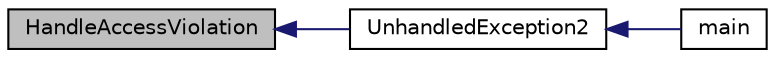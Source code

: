 digraph G
{
  edge [fontname="Helvetica",fontsize="10",labelfontname="Helvetica",labelfontsize="10"];
  node [fontname="Helvetica",fontsize="10",shape=record];
  rankdir="LR";
  Node1 [label="HandleAccessViolation",height=0.2,width=0.4,color="black", fillcolor="grey75", style="filled" fontcolor="black"];
  Node1 -> Node2 [dir="back",color="midnightblue",fontsize="10",style="solid",fontname="Helvetica"];
  Node2 [label="UnhandledException2",height=0.2,width=0.4,color="black", fillcolor="white", style="filled",URL="$d8/d5e/backtracer__win32_8h.html#a740c1b7e51ae9a0b7bf795a98ea3de2f"];
  Node2 -> Node3 [dir="back",color="midnightblue",fontsize="10",style="solid",fontname="Helvetica"];
  Node3 [label="main",height=0.2,width=0.4,color="black", fillcolor="white", style="filled",URL="$df/d0a/main_8cpp.html#a0ddf1224851353fc92bfbff6f499fa97"];
}
